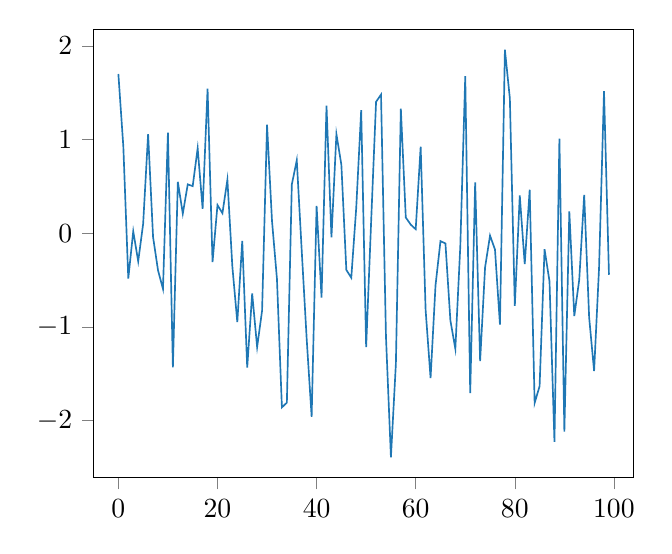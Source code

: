 % This file was created by matplotlib2tikz v0.6.17.
\begin{tikzpicture}

\definecolor{color0}{rgb}{0.122,0.467,0.706}

\begin{axis}[
xmin=-4.95, xmax=103.95,
ymin=-2.61, ymax=2.176,
tick align=outside,
tick pos=left,
x grid style={white!69.02!black},
y grid style={white!69.02!black}
]
\addplot [semithick, color0, forget plot]
table {%
0 1.699
1 0.925
2 -0.484
3 0.02
4 -0.301
5 0.1
6 1.058
7 -0.041
8 -0.397
9 -0.595
10 1.073
11 -1.432
12 0.548
13 0.208
14 0.521
15 0.502
16 0.907
17 0.26
18 1.542
19 -0.309
20 0.3
21 0.213
22 0.571
23 -0.356
24 -0.95
25 -0.082
26 -1.435
27 -0.644
28 -1.216
29 -0.827
30 1.157
31 0.132
32 -0.488
33 -1.86
34 -1.809
35 0.519
36 0.778
37 -0.188
38 -1.129
39 -1.96
40 0.292
41 -0.687
42 1.362
43 -0.044
44 1.057
45 0.73
46 -0.392
47 -0.476
48 0.271
49 1.312
50 -1.217
51 0.115
52 1.402
53 1.479
54 -1.106
55 -2.392
56 -1.394
57 1.329
58 0.167
59 0.091
60 0.042
61 0.923
62 -0.82
63 -1.548
64 -0.556
65 -0.085
66 -0.11
67 -0.932
68 -1.235
69 -0.139
70 1.675
71 -1.708
72 0.541
73 -1.365
74 -0.365
75 -0.026
76 -0.175
77 -0.975
78 1.958
79 1.439
80 -0.776
81 0.403
82 -0.331
83 0.463
84 -1.813
85 -1.634
86 -0.172
87 -0.514
88 -2.229
89 1.01
90 -2.118
91 0.233
92 -0.885
93 -0.498
94 0.409
95 -0.899
96 -1.472
97 -0.372
98 1.515
99 -0.444
};
\end{axis}

\end{tikzpicture}
